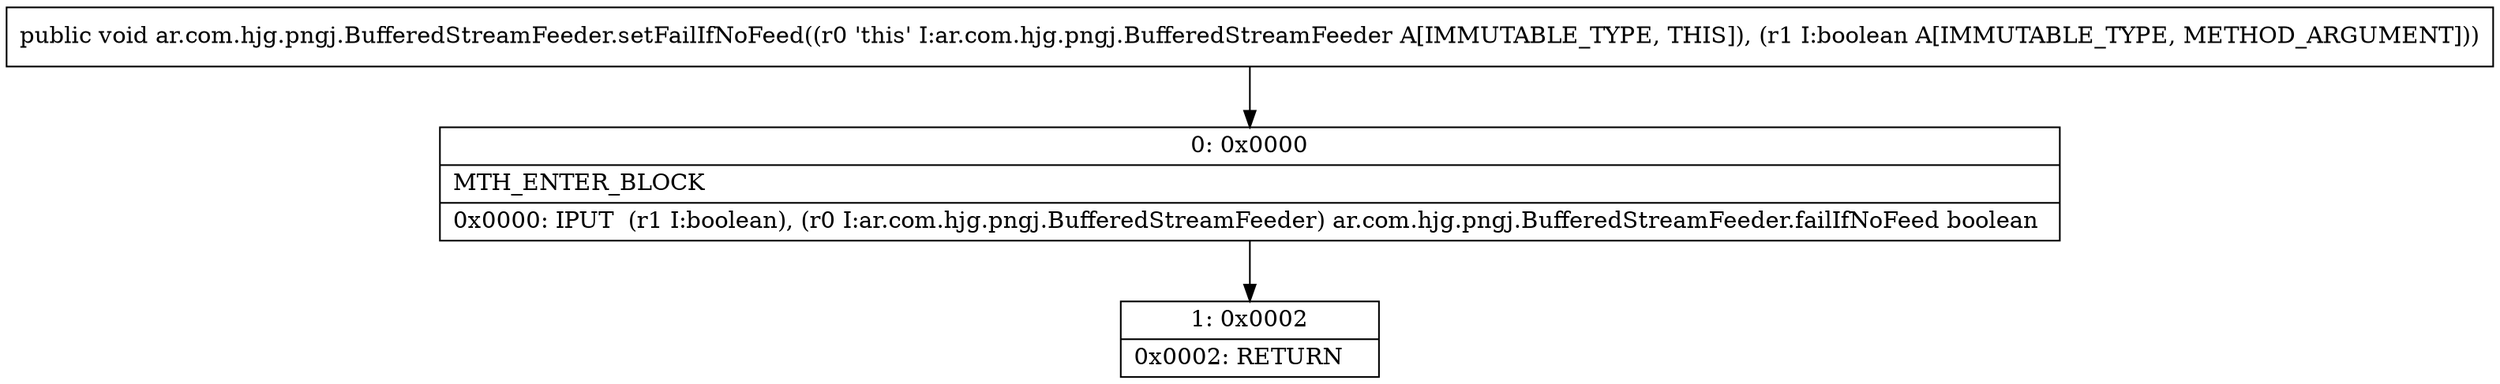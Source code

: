 digraph "CFG forar.com.hjg.pngj.BufferedStreamFeeder.setFailIfNoFeed(Z)V" {
Node_0 [shape=record,label="{0\:\ 0x0000|MTH_ENTER_BLOCK\l|0x0000: IPUT  (r1 I:boolean), (r0 I:ar.com.hjg.pngj.BufferedStreamFeeder) ar.com.hjg.pngj.BufferedStreamFeeder.failIfNoFeed boolean \l}"];
Node_1 [shape=record,label="{1\:\ 0x0002|0x0002: RETURN   \l}"];
MethodNode[shape=record,label="{public void ar.com.hjg.pngj.BufferedStreamFeeder.setFailIfNoFeed((r0 'this' I:ar.com.hjg.pngj.BufferedStreamFeeder A[IMMUTABLE_TYPE, THIS]), (r1 I:boolean A[IMMUTABLE_TYPE, METHOD_ARGUMENT])) }"];
MethodNode -> Node_0;
Node_0 -> Node_1;
}

